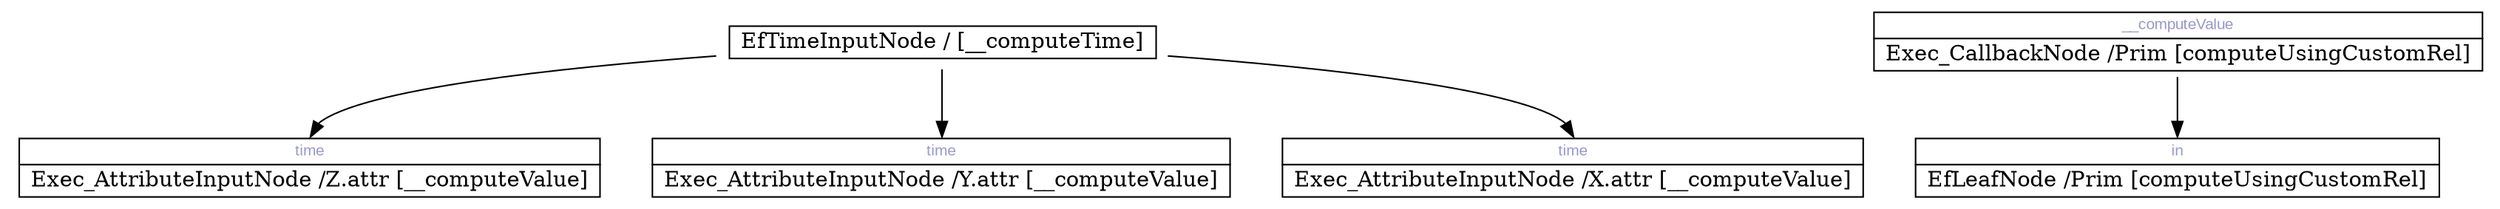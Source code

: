 digraph network {
	rankdir=TB;
	page="8.5, 11";

	node [shape=plaintext];
		"0x7f823653a560" [label=<
		<TABLE BORDER="0" CELLBORDER="1" CELLSPACING="0">
			<TR><TD COLSPAN="1"> EfTimeInputNode / [__computeTime] </TD></TR>
		</TABLE>>];
	node [shape=plaintext];
		"0x7f8226a3b200" [label=<
		<TABLE BORDER="0" CELLBORDER="1" CELLSPACING="0">
			<TR><TD PORT="0x7f82365242f0" COLSPAN="1"><FONT POINT-SIZE="10" FACE="Arial" COLOR="#9999cc">time</FONT></TD></TR>
			<TR><TD COLSPAN="1"> Exec_AttributeInputNode /Z.attr [__computeValue] </TD></TR>
		</TABLE>>];
	node [shape=plaintext];
		"0x7f8224a70300" [label=<
		<TABLE BORDER="0" CELLBORDER="1" CELLSPACING="0">
			<TR><TD PORT="0x7f8236525400" COLSPAN="1"><FONT POINT-SIZE="10" FACE="Arial" COLOR="#9999cc">time</FONT></TD></TR>
			<TR><TD COLSPAN="1"> Exec_AttributeInputNode /Y.attr [__computeValue] </TD></TR>
		</TABLE>>];
	node [shape=plaintext];
		"0x7f822f631000" [label=<
		<TABLE BORDER="0" CELLBORDER="1" CELLSPACING="0">
			<TR><TD PORT="0x7f8236525460" COLSPAN="1"><FONT POINT-SIZE="10" FACE="Arial" COLOR="#9999cc">time</FONT></TD></TR>
			<TR><TD COLSPAN="1"> Exec_AttributeInputNode /X.attr [__computeValue] </TD></TR>
		</TABLE>>];
	node [shape=plaintext];
		"0x7f8230416330" [label=<
		<TABLE BORDER="0" CELLBORDER="1" CELLSPACING="0">
			<TR><TD PORT="0x7f82365255b0" COLSPAN="1"><FONT POINT-SIZE="10" FACE="Arial" COLOR="#9999cc">__computeValue</FONT></TD></TR>
			<TR><TD COLSPAN="1"> Exec_CallbackNode /Prim [computeUsingCustomRel] </TD></TR>
		</TABLE>>];
	node [shape=plaintext];
		"0x7f8230523a00" [label=<
		<TABLE BORDER="0" CELLBORDER="1" CELLSPACING="0">
			<TR><TD PORT="0x7f8236525b20" COLSPAN="1"><FONT POINT-SIZE="10" FACE="Arial" COLOR="#9999cc">in</FONT></TD></TR>
			<TR><TD COLSPAN="1"> EfLeafNode /Prim [computeUsingCustomRel] </TD></TR>
		</TABLE>>];
		"0x7f823653a560" -> "0x7f8226a3b200":"0x7f82365242f0":n;
		"0x7f823653a560" -> "0x7f8224a70300":"0x7f8236525400":n;
		"0x7f823653a560" -> "0x7f822f631000":"0x7f8236525460":n;
		"0x7f8230416330" -> "0x7f8230523a00":"0x7f8236525b20":n;
}
